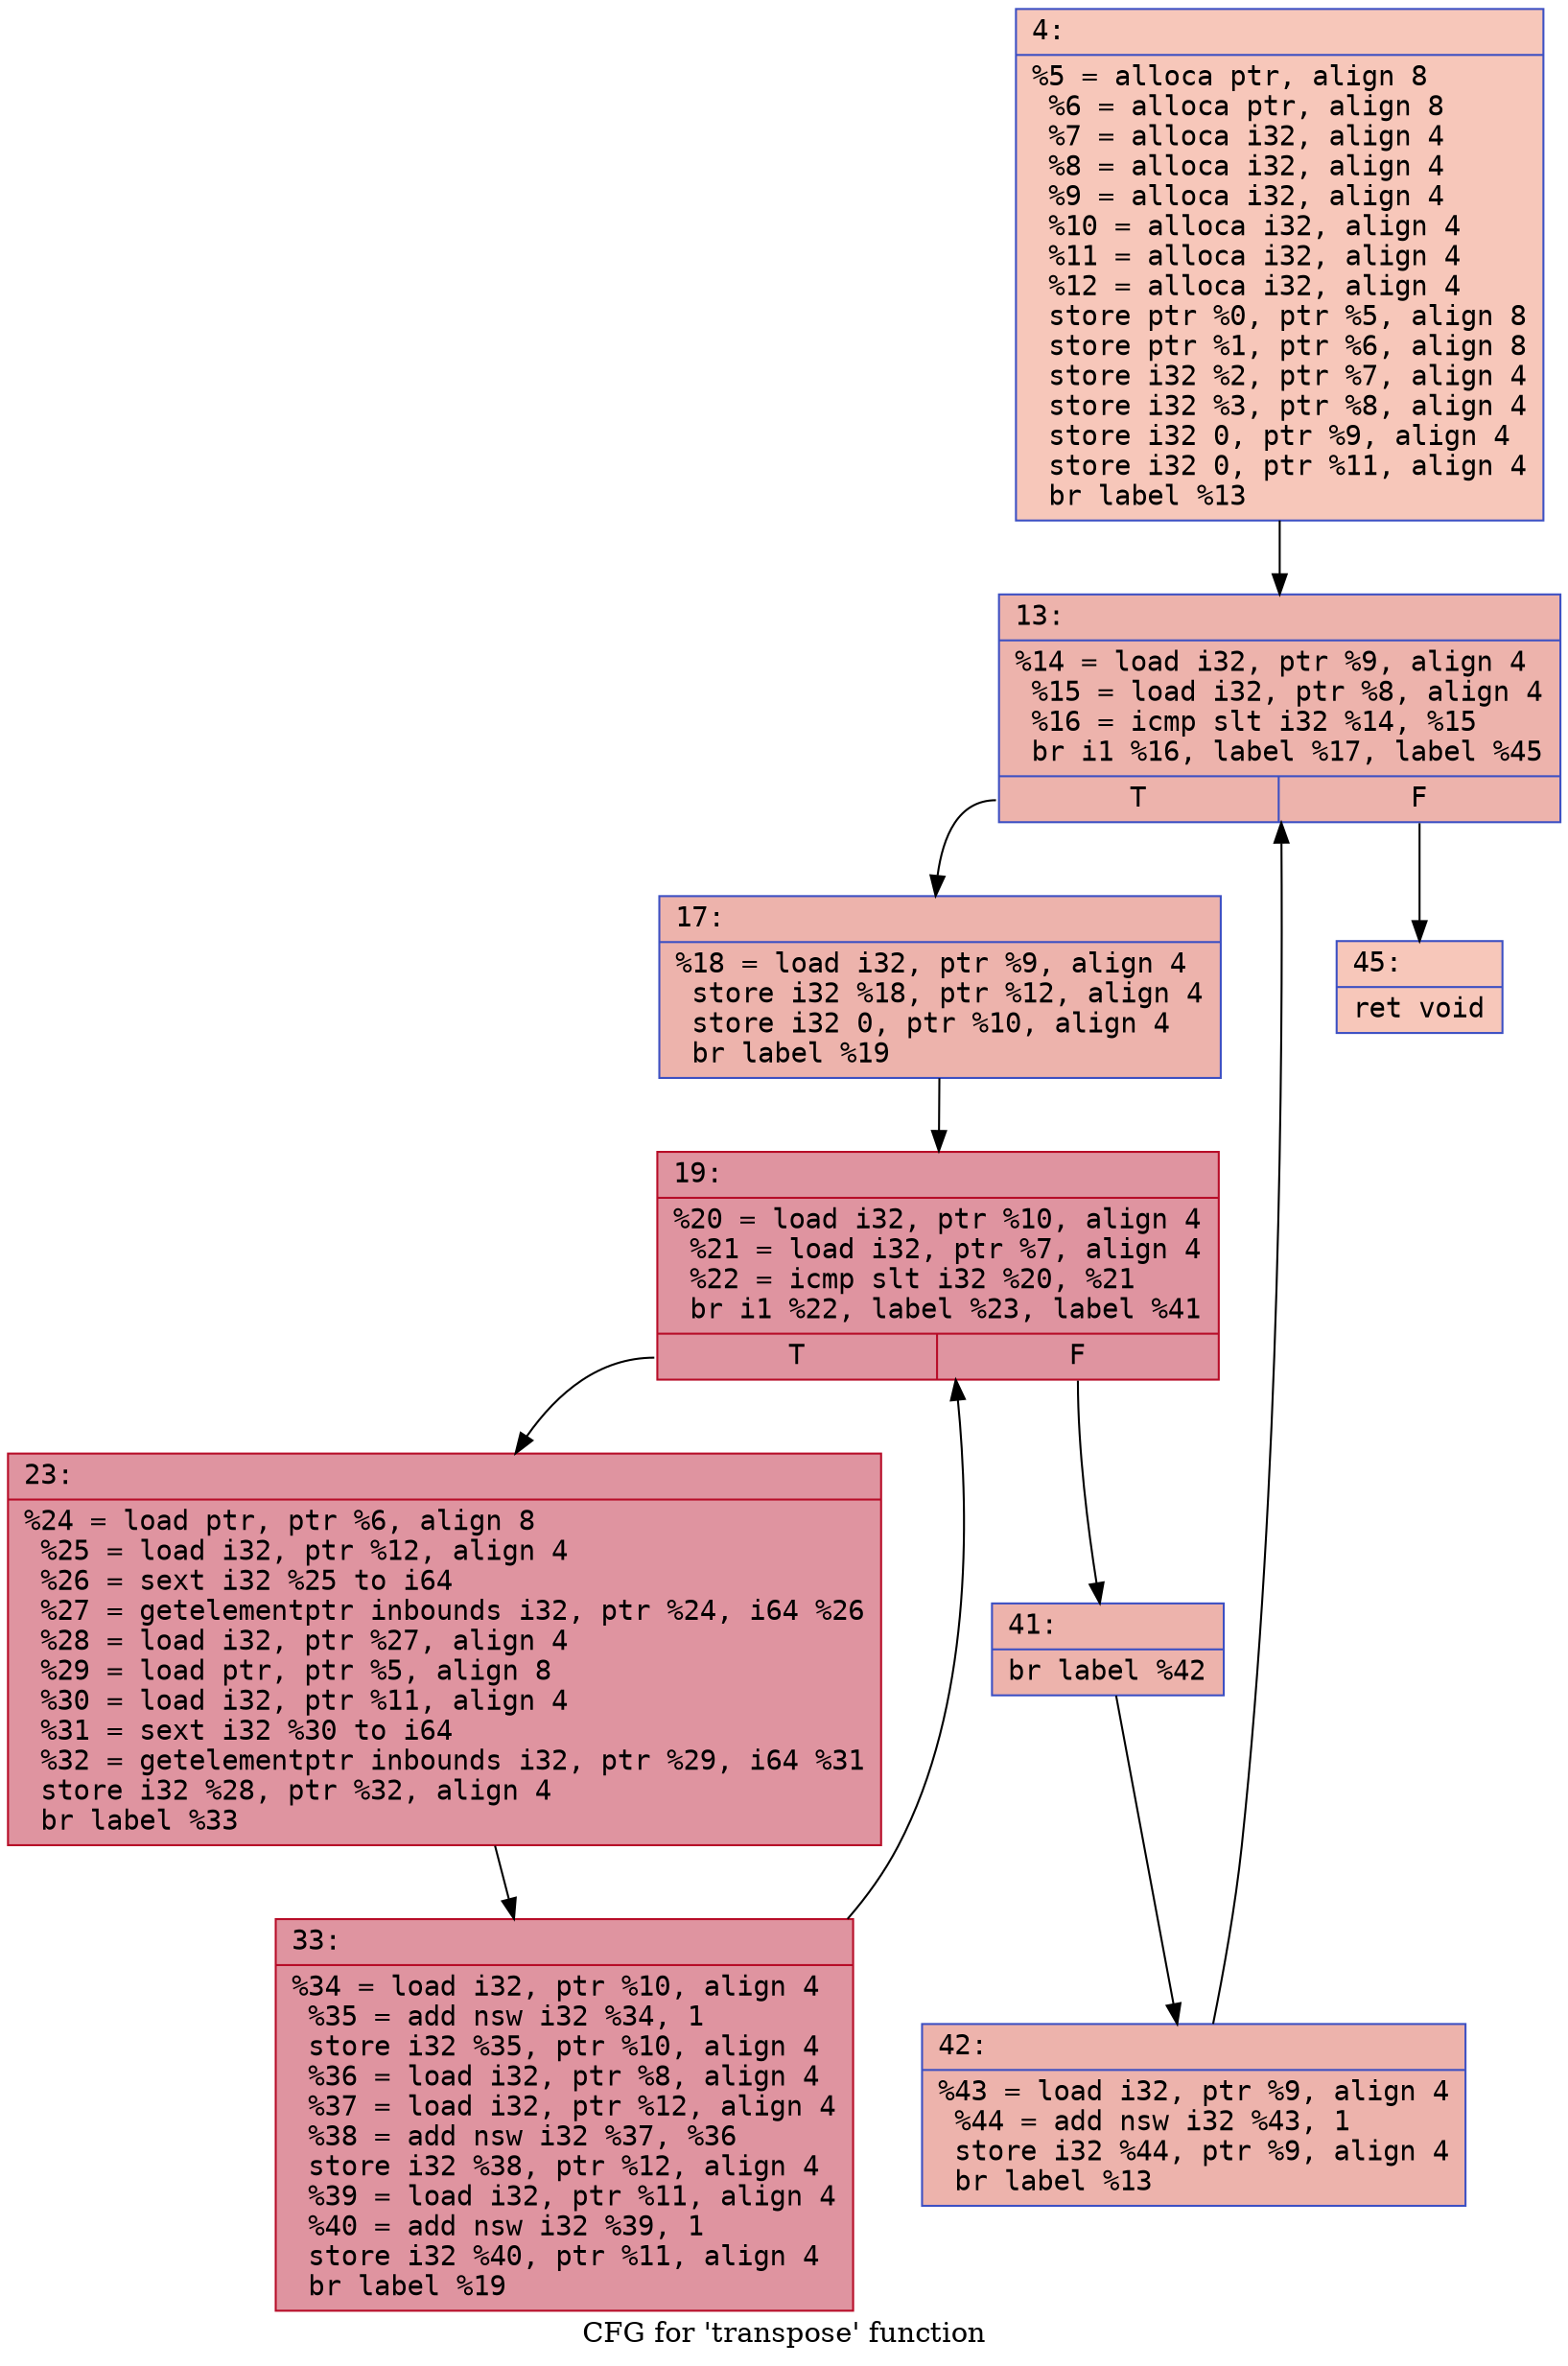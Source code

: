 digraph "CFG for 'transpose' function" {
	label="CFG for 'transpose' function";

	Node0x600000ff19f0 [shape=record,color="#3d50c3ff", style=filled, fillcolor="#ec7f6370" fontname="Courier",label="{4:\l|  %5 = alloca ptr, align 8\l  %6 = alloca ptr, align 8\l  %7 = alloca i32, align 4\l  %8 = alloca i32, align 4\l  %9 = alloca i32, align 4\l  %10 = alloca i32, align 4\l  %11 = alloca i32, align 4\l  %12 = alloca i32, align 4\l  store ptr %0, ptr %5, align 8\l  store ptr %1, ptr %6, align 8\l  store i32 %2, ptr %7, align 4\l  store i32 %3, ptr %8, align 4\l  store i32 0, ptr %9, align 4\l  store i32 0, ptr %11, align 4\l  br label %13\l}"];
	Node0x600000ff19f0 -> Node0x600000ff1a40[tooltip="4 -> 13\nProbability 100.00%" ];
	Node0x600000ff1a40 [shape=record,color="#3d50c3ff", style=filled, fillcolor="#d6524470" fontname="Courier",label="{13:\l|  %14 = load i32, ptr %9, align 4\l  %15 = load i32, ptr %8, align 4\l  %16 = icmp slt i32 %14, %15\l  br i1 %16, label %17, label %45\l|{<s0>T|<s1>F}}"];
	Node0x600000ff1a40:s0 -> Node0x600000ff1a90[tooltip="13 -> 17\nProbability 96.88%" ];
	Node0x600000ff1a40:s1 -> Node0x600000ff1c70[tooltip="13 -> 45\nProbability 3.12%" ];
	Node0x600000ff1a90 [shape=record,color="#3d50c3ff", style=filled, fillcolor="#d6524470" fontname="Courier",label="{17:\l|  %18 = load i32, ptr %9, align 4\l  store i32 %18, ptr %12, align 4\l  store i32 0, ptr %10, align 4\l  br label %19\l}"];
	Node0x600000ff1a90 -> Node0x600000ff1ae0[tooltip="17 -> 19\nProbability 100.00%" ];
	Node0x600000ff1ae0 [shape=record,color="#b70d28ff", style=filled, fillcolor="#b70d2870" fontname="Courier",label="{19:\l|  %20 = load i32, ptr %10, align 4\l  %21 = load i32, ptr %7, align 4\l  %22 = icmp slt i32 %20, %21\l  br i1 %22, label %23, label %41\l|{<s0>T|<s1>F}}"];
	Node0x600000ff1ae0:s0 -> Node0x600000ff1b30[tooltip="19 -> 23\nProbability 96.88%" ];
	Node0x600000ff1ae0:s1 -> Node0x600000ff1bd0[tooltip="19 -> 41\nProbability 3.12%" ];
	Node0x600000ff1b30 [shape=record,color="#b70d28ff", style=filled, fillcolor="#b70d2870" fontname="Courier",label="{23:\l|  %24 = load ptr, ptr %6, align 8\l  %25 = load i32, ptr %12, align 4\l  %26 = sext i32 %25 to i64\l  %27 = getelementptr inbounds i32, ptr %24, i64 %26\l  %28 = load i32, ptr %27, align 4\l  %29 = load ptr, ptr %5, align 8\l  %30 = load i32, ptr %11, align 4\l  %31 = sext i32 %30 to i64\l  %32 = getelementptr inbounds i32, ptr %29, i64 %31\l  store i32 %28, ptr %32, align 4\l  br label %33\l}"];
	Node0x600000ff1b30 -> Node0x600000ff1b80[tooltip="23 -> 33\nProbability 100.00%" ];
	Node0x600000ff1b80 [shape=record,color="#b70d28ff", style=filled, fillcolor="#b70d2870" fontname="Courier",label="{33:\l|  %34 = load i32, ptr %10, align 4\l  %35 = add nsw i32 %34, 1\l  store i32 %35, ptr %10, align 4\l  %36 = load i32, ptr %8, align 4\l  %37 = load i32, ptr %12, align 4\l  %38 = add nsw i32 %37, %36\l  store i32 %38, ptr %12, align 4\l  %39 = load i32, ptr %11, align 4\l  %40 = add nsw i32 %39, 1\l  store i32 %40, ptr %11, align 4\l  br label %19\l}"];
	Node0x600000ff1b80 -> Node0x600000ff1ae0[tooltip="33 -> 19\nProbability 100.00%" ];
	Node0x600000ff1bd0 [shape=record,color="#3d50c3ff", style=filled, fillcolor="#d6524470" fontname="Courier",label="{41:\l|  br label %42\l}"];
	Node0x600000ff1bd0 -> Node0x600000ff1c20[tooltip="41 -> 42\nProbability 100.00%" ];
	Node0x600000ff1c20 [shape=record,color="#3d50c3ff", style=filled, fillcolor="#d6524470" fontname="Courier",label="{42:\l|  %43 = load i32, ptr %9, align 4\l  %44 = add nsw i32 %43, 1\l  store i32 %44, ptr %9, align 4\l  br label %13\l}"];
	Node0x600000ff1c20 -> Node0x600000ff1a40[tooltip="42 -> 13\nProbability 100.00%" ];
	Node0x600000ff1c70 [shape=record,color="#3d50c3ff", style=filled, fillcolor="#ec7f6370" fontname="Courier",label="{45:\l|  ret void\l}"];
}

